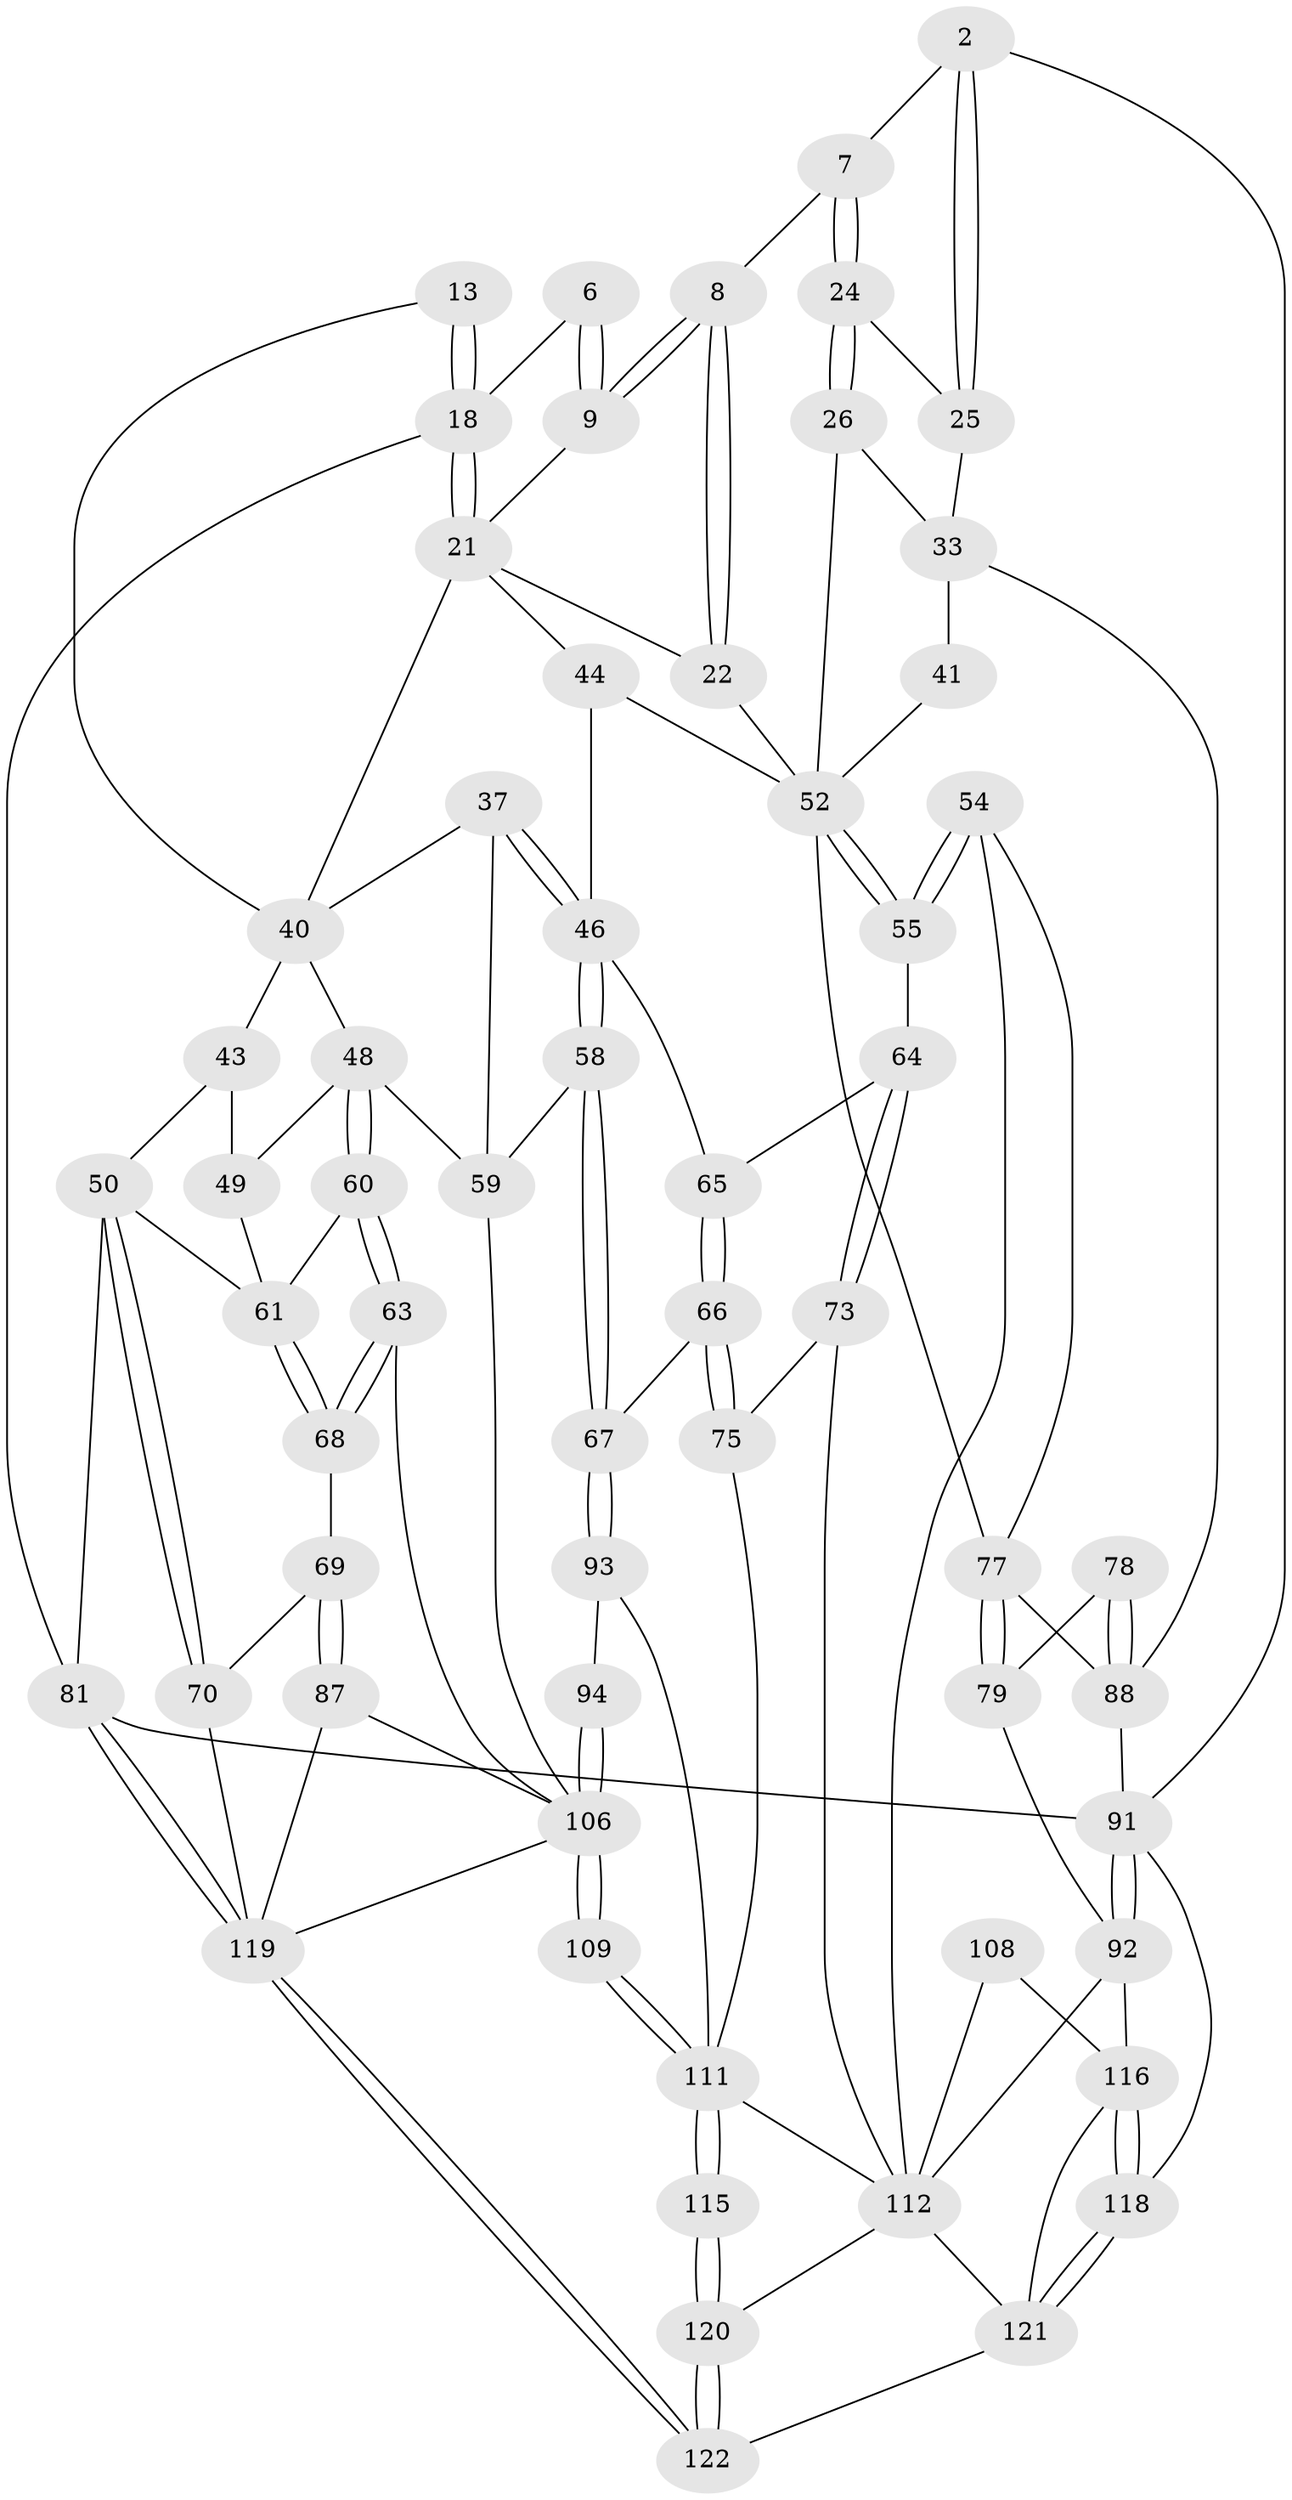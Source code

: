 // original degree distribution, {3: 0.03278688524590164, 6: 0.22131147540983606, 5: 0.5409836065573771, 4: 0.20491803278688525}
// Generated by graph-tools (version 1.1) at 2025/00/03/09/25 05:00:57]
// undirected, 61 vertices, 140 edges
graph export_dot {
graph [start="1"]
  node [color=gray90,style=filled];
  2 [pos="+1+0",super="+1"];
  6 [pos="+0.651788142633146+0"];
  7 [pos="+0.757184590684837+0.08212675831151152"];
  8 [pos="+0.7484006535427319+0.08651668388419682"];
  9 [pos="+0.6324335995694551+0.005189765981947039"];
  13 [pos="+0.3997339829419838+0.03511524291931943"];
  18 [pos="+0.5089325848782943+0.12153825853271515",super="+11+12"];
  21 [pos="+0.52521070706517+0.16625387517913742",super="+20"];
  22 [pos="+0.7278987456076742+0.10619438645663186"];
  24 [pos="+0.8234412655296365+0.09871437193324367"];
  25 [pos="+0.8972042246390268+0.08163894827031809"];
  26 [pos="+0.8013633679970191+0.2090915338662972"];
  33 [pos="+0.9391529417165847+0.27011373140136347",super="+29"];
  37 [pos="+0.41142798673673214+0.2629076348411836"];
  40 [pos="+0.31081932137252577+0.18376148982799823",super="+23"];
  41 [pos="+0.8039798227917838+0.2664338965709515"];
  43 [pos="+0.21558817985717124+0.24426559822605792",super="+16"];
  44 [pos="+0.5079004658997297+0.3410215493809751",super="+32"];
  46 [pos="+0.42010613827080434+0.27642673735308054",super="+45"];
  48 [pos="+0.23705588051164342+0.32551879930940125",super="+47+39"];
  49 [pos="+0.21248595188693983+0.2663426634117528"];
  50 [pos="+0+0.14133090519842753",super="+17"];
  52 [pos="+0.636439369816641+0.333885801218167",super="+42"];
  54 [pos="+0.7378469675285303+0.4926122185210426"];
  55 [pos="+0.6305077913939158+0.3892946285514565"];
  58 [pos="+0.3421616831426309+0.5467687853861616"];
  59 [pos="+0.32970272184054716+0.5457702470631781",super="+57+38"];
  60 [pos="+0.2358226389327662+0.32721861671676583"];
  61 [pos="+0.1081078817854137+0.36056522444348127",super="+51"];
  63 [pos="+0.23171789054932032+0.4594355622114979"];
  64 [pos="+0.5701462899001305+0.4033373309204827"];
  65 [pos="+0.507294387387245+0.3842570399632109"];
  66 [pos="+0.4257681784317643+0.5602146002767411"];
  67 [pos="+0.34746804040742124+0.5481751002197871"];
  68 [pos="+0.12532523505930984+0.40927019218063626"];
  69 [pos="+0.08610895139466562+0.471362208843581"];
  70 [pos="+0+0.5085566831808497"];
  73 [pos="+0.6254346704702586+0.5678798183632117"];
  75 [pos="+0.43410694937724614+0.5661393675027608",super="+74"];
  77 [pos="+0.8940550637838719+0.440679051864186",super="+56"];
  78 [pos="+0.9376225258017338+0.5175257636332405",super="+76"];
  79 [pos="+0.9232437652451425+0.5310983435442307"];
  81 [pos="+0+1",super="+4"];
  87 [pos="+0.1657791972244673+0.6237423326623882"];
  88 [pos="+1+0.44088777661561546",super="+36+35"];
  91 [pos="+1+0.9340163520946066",super="+89+90"];
  92 [pos="+1+0.8295742242093491",super="+83+82"];
  93 [pos="+0.3509396809008166+0.7468546792426826"];
  94 [pos="+0.3069476758097811+0.7565648371607848"];
  106 [pos="+0.2804606677521467+0.8618364066744439",super="+104+86+85"];
  108 [pos="+0.818859871844434+0.7365154859571221",super="+101"];
  109 [pos="+0.37229987870895864+0.8885966468316762"];
  111 [pos="+0.44760130236060114+0.9685329349402461",super="+100+97+99"];
  112 [pos="+0.6955001576801099+0.8704883683230821",super="+110"];
  115 [pos="+0.4523787002384078+0.9806155860919364"];
  116 [pos="+0.8443289186299614+0.8024244098891297",super="+107"];
  118 [pos="+0.9098378996049992+1"];
  119 [pos="+0+1",super="+105+103+80"];
  120 [pos="+0.49303668319209765+1",super="+113+114"];
  121 [pos="+0.8359586280661007+1",super="+117"];
  122 [pos="+0.4972121386038817+1"];
  2 -- 25;
  2 -- 25;
  2 -- 7;
  2 -- 91;
  6 -- 9;
  6 -- 9;
  6 -- 18;
  7 -- 8;
  7 -- 24;
  7 -- 24;
  8 -- 9;
  8 -- 9;
  8 -- 22;
  8 -- 22;
  9 -- 21;
  13 -- 18 [weight=2];
  13 -- 18;
  13 -- 40;
  18 -- 21 [weight=2];
  18 -- 21;
  18 -- 81;
  21 -- 40;
  21 -- 22;
  21 -- 44;
  22 -- 52;
  24 -- 25;
  24 -- 26;
  24 -- 26;
  25 -- 33;
  26 -- 33;
  26 -- 52;
  33 -- 41 [weight=2];
  33 -- 88;
  37 -- 46;
  37 -- 46;
  37 -- 40;
  37 -- 59;
  40 -- 43 [weight=2];
  40 -- 48;
  41 -- 52;
  43 -- 49;
  43 -- 50;
  44 -- 52 [weight=2];
  44 -- 46;
  46 -- 58;
  46 -- 58;
  46 -- 65;
  48 -- 49;
  48 -- 60;
  48 -- 60;
  48 -- 59 [weight=2];
  49 -- 61;
  50 -- 70;
  50 -- 70;
  50 -- 81;
  50 -- 61;
  52 -- 55;
  52 -- 55;
  52 -- 77;
  54 -- 55;
  54 -- 55;
  54 -- 77;
  54 -- 112;
  55 -- 64;
  58 -- 59;
  58 -- 67;
  58 -- 67;
  59 -- 106;
  60 -- 61;
  60 -- 63;
  60 -- 63;
  61 -- 68;
  61 -- 68;
  63 -- 68;
  63 -- 68;
  63 -- 106;
  64 -- 65;
  64 -- 73;
  64 -- 73;
  65 -- 66;
  65 -- 66;
  66 -- 67;
  66 -- 75;
  66 -- 75;
  67 -- 93;
  67 -- 93;
  68 -- 69;
  69 -- 70;
  69 -- 87;
  69 -- 87;
  70 -- 119;
  73 -- 75;
  73 -- 112;
  75 -- 111 [weight=2];
  77 -- 79;
  77 -- 79;
  77 -- 88;
  78 -- 79;
  78 -- 88 [weight=2];
  78 -- 88;
  79 -- 92;
  81 -- 119 [weight=2];
  81 -- 119;
  81 -- 91 [weight=2];
  87 -- 119;
  87 -- 106;
  88 -- 91 [weight=2];
  91 -- 92 [weight=2];
  91 -- 92;
  91 -- 118;
  92 -- 116;
  92 -- 112;
  93 -- 94;
  93 -- 111;
  94 -- 106 [weight=2];
  94 -- 106;
  106 -- 109;
  106 -- 109;
  106 -- 119;
  108 -- 116;
  108 -- 112 [weight=3];
  109 -- 111 [weight=2];
  109 -- 111;
  111 -- 115;
  111 -- 115;
  111 -- 112;
  112 -- 120 [weight=2];
  112 -- 121;
  115 -- 120 [weight=2];
  115 -- 120;
  116 -- 118;
  116 -- 118;
  116 -- 121;
  118 -- 121;
  118 -- 121;
  119 -- 122;
  119 -- 122;
  120 -- 122;
  120 -- 122;
  121 -- 122;
}
